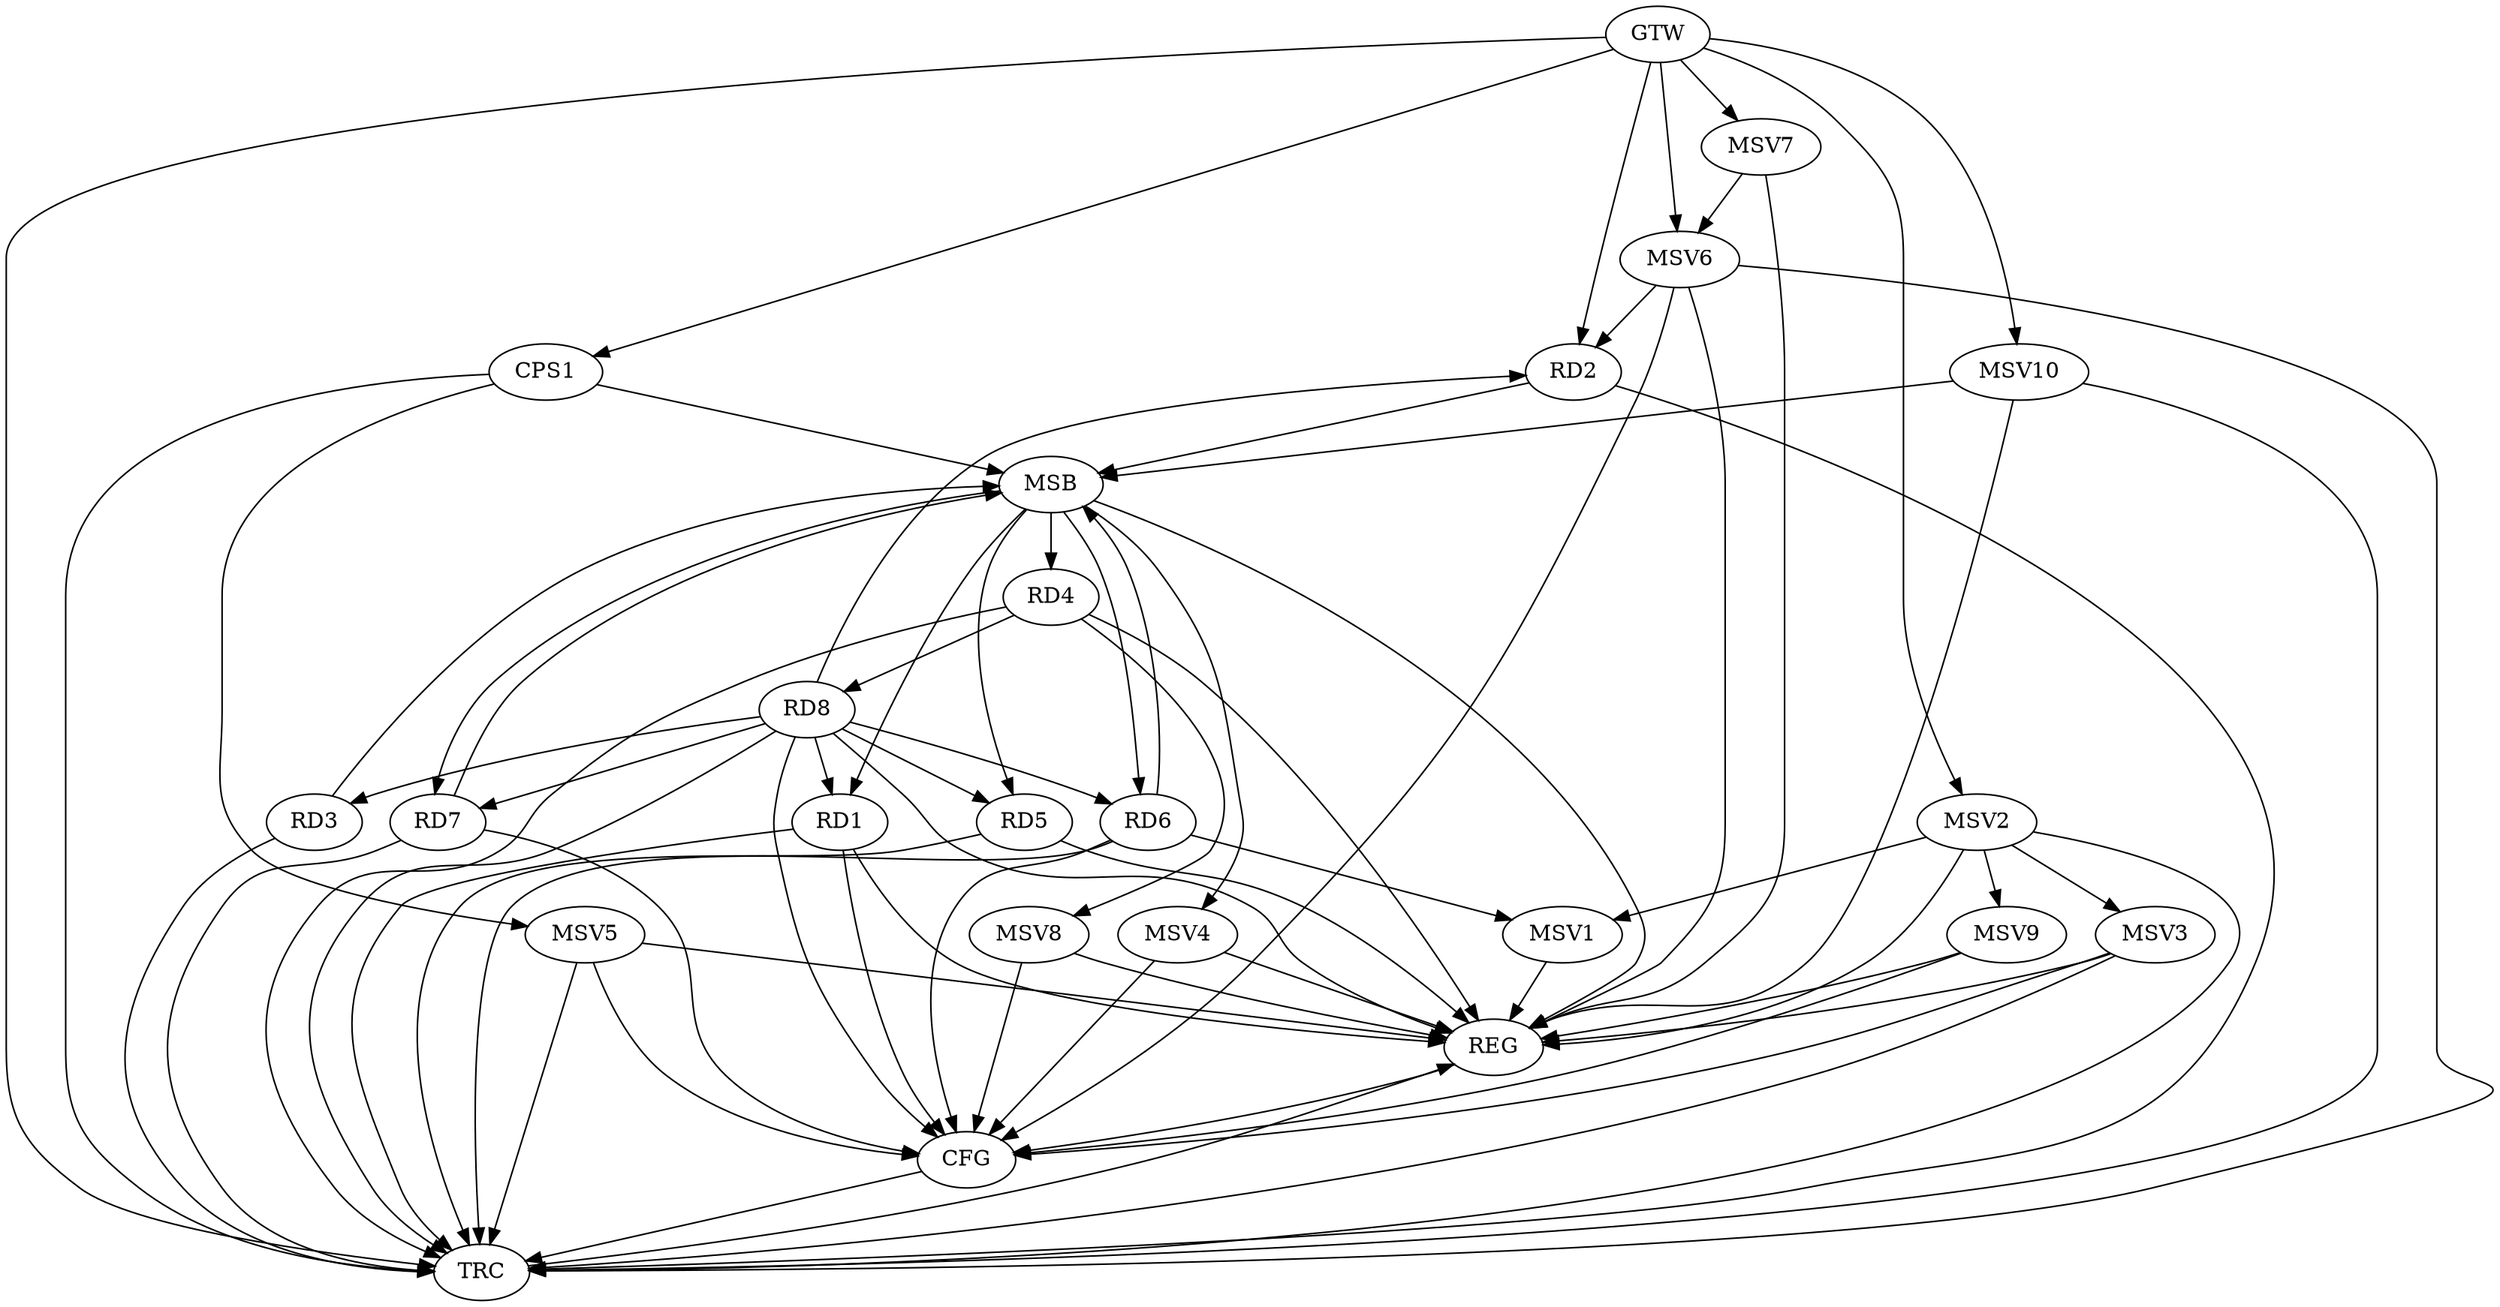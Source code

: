 strict digraph G {
  RD1 [ label="RD1" ];
  RD2 [ label="RD2" ];
  RD3 [ label="RD3" ];
  RD4 [ label="RD4" ];
  RD5 [ label="RD5" ];
  RD6 [ label="RD6" ];
  RD7 [ label="RD7" ];
  RD8 [ label="RD8" ];
  CPS1 [ label="CPS1" ];
  GTW [ label="GTW" ];
  REG [ label="REG" ];
  MSB [ label="MSB" ];
  CFG [ label="CFG" ];
  TRC [ label="TRC" ];
  MSV1 [ label="MSV1" ];
  MSV2 [ label="MSV2" ];
  MSV3 [ label="MSV3" ];
  MSV4 [ label="MSV4" ];
  MSV5 [ label="MSV5" ];
  MSV6 [ label="MSV6" ];
  MSV7 [ label="MSV7" ];
  MSV8 [ label="MSV8" ];
  MSV9 [ label="MSV9" ];
  MSV10 [ label="MSV10" ];
  RD8 -> RD3;
  RD4 -> RD8;
  RD8 -> RD5;
  GTW -> RD2;
  GTW -> CPS1;
  RD1 -> REG;
  RD4 -> REG;
  RD5 -> REG;
  RD8 -> REG;
  RD2 -> MSB;
  MSB -> RD4;
  MSB -> RD7;
  MSB -> REG;
  RD3 -> MSB;
  RD6 -> MSB;
  RD7 -> MSB;
  MSB -> RD1;
  MSB -> RD5;
  CPS1 -> MSB;
  MSB -> RD6;
  RD6 -> CFG;
  RD7 -> CFG;
  RD1 -> CFG;
  RD8 -> CFG;
  REG -> CFG;
  RD1 -> TRC;
  RD2 -> TRC;
  RD3 -> TRC;
  RD4 -> TRC;
  RD5 -> TRC;
  RD6 -> TRC;
  RD7 -> TRC;
  RD8 -> TRC;
  CPS1 -> TRC;
  GTW -> TRC;
  CFG -> TRC;
  TRC -> REG;
  RD8 -> RD1;
  RD8 -> RD7;
  RD8 -> RD2;
  RD8 -> RD6;
  RD6 -> MSV1;
  MSV1 -> REG;
  MSV2 -> MSV1;
  GTW -> MSV2;
  MSV2 -> REG;
  MSV2 -> TRC;
  MSV2 -> MSV3;
  MSV3 -> REG;
  MSV3 -> TRC;
  MSV3 -> CFG;
  MSB -> MSV4;
  MSV4 -> REG;
  MSV4 -> CFG;
  CPS1 -> MSV5;
  MSV5 -> REG;
  MSV5 -> TRC;
  MSV5 -> CFG;
  MSV6 -> RD2;
  GTW -> MSV6;
  MSV6 -> REG;
  MSV6 -> TRC;
  MSV6 -> CFG;
  MSV7 -> MSV6;
  GTW -> MSV7;
  MSV7 -> REG;
  RD4 -> MSV8;
  MSV8 -> REG;
  MSV8 -> CFG;
  MSV2 -> MSV9;
  MSV9 -> REG;
  MSV9 -> CFG;
  MSV10 -> MSB;
  GTW -> MSV10;
  MSV10 -> REG;
  MSV10 -> TRC;
}

